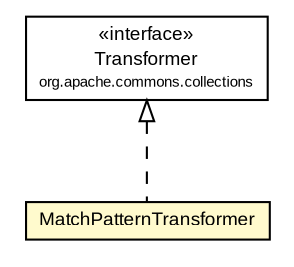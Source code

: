 #!/usr/local/bin/dot
#
# Class diagram 
# Generated by UmlGraph version 4.6 (http://www.spinellis.gr/sw/umlgraph)
#

digraph G {
	edge [fontname="arial",fontsize=10,labelfontname="arial",labelfontsize=10];
	node [fontname="arial",fontsize=10,shape=plaintext];
	// org.settings4j.util.MatchPatternTransformer
	c3060 [label=<<table border="0" cellborder="1" cellspacing="0" cellpadding="2" port="p" bgcolor="lemonChiffon" href="./MatchPatternTransformer.html">
		<tr><td><table border="0" cellspacing="0" cellpadding="1">
			<tr><td> MatchPatternTransformer </td></tr>
		</table></td></tr>
		</table>>, fontname="arial", fontcolor="black", fontsize=9.0];
	//org.settings4j.util.MatchPatternTransformer implements org.apache.commons.collections.Transformer
	c3063:p -> c3060:p [dir=back,arrowtail=empty,style=dashed];
	// org.apache.commons.collections.Transformer
	c3063 [label=<<table border="0" cellborder="1" cellspacing="0" cellpadding="2" port="p">
		<tr><td><table border="0" cellspacing="0" cellpadding="1">
			<tr><td> &laquo;interface&raquo; </td></tr>
			<tr><td> Transformer </td></tr>
			<tr><td><font point-size="7.0"> org.apache.commons.collections </font></td></tr>
		</table></td></tr>
		</table>>, fontname="arial", fontcolor="black", fontsize=9.0];
}

